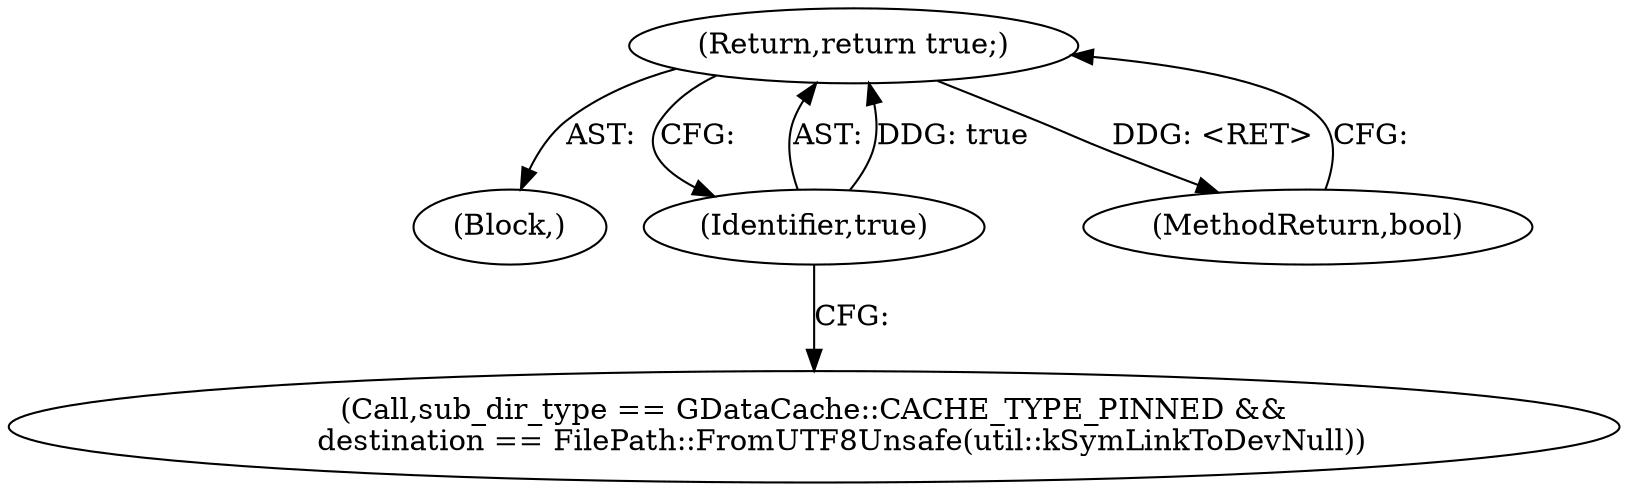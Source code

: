 digraph "1_Chrome_baef1ffd73db183ca50c854e1779ed7f6e5100a8_4@del" {
"1000149" [label="(Return,return true;)"];
"1000150" [label="(Identifier,true)"];
"1000150" [label="(Identifier,true)"];
"1000148" [label="(Block,)"];
"1000140" [label="(Call,sub_dir_type == GDataCache::CACHE_TYPE_PINNED &&\n      destination == FilePath::FromUTF8Unsafe(util::kSymLinkToDevNull))"];
"1000164" [label="(MethodReturn,bool)"];
"1000149" [label="(Return,return true;)"];
"1000149" -> "1000148"  [label="AST: "];
"1000149" -> "1000150"  [label="CFG: "];
"1000150" -> "1000149"  [label="AST: "];
"1000164" -> "1000149"  [label="CFG: "];
"1000149" -> "1000164"  [label="DDG: <RET>"];
"1000150" -> "1000149"  [label="DDG: true"];
"1000150" -> "1000140"  [label="CFG: "];
}
